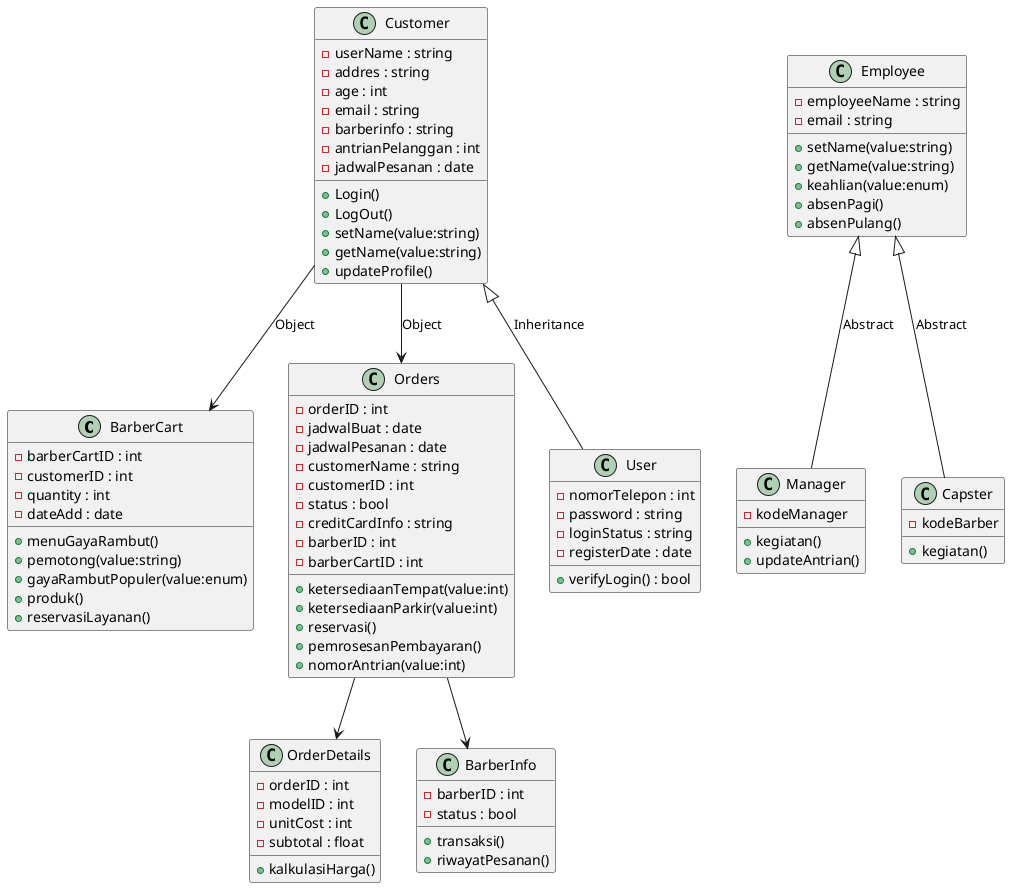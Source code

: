 @startuml
class BarberCart {
    - barberCartID : int
    - customerID : int
    - quantity : int
    - dateAdd : date
    + menuGayaRambut()
    + pemotong(value:string)
    + gayaRambutPopuler(value:enum)
    + produk()
    + reservasiLayanan()
}

class Orders {
    - orderID : int
    - jadwalBuat : date
    - jadwalPesanan : date
    - customerName : string
    - customerID : int
    - status : bool
    - creditCardInfo : string
    - barberID : int
    - barberCartID : int
    + ketersediaanTempat(value:int)
    + ketersediaanParkir(value:int)
    + reservasi()
    + pemrosesanPembayaran()
    + nomorAntrian(value:int)
}

class OrderDetails {
    - orderID : int
    - modelID : int
    - unitCost : int
    - subtotal : float
    + kalkulasiHarga()
}

class User {
    - nomorTelepon : int
    - password : string
    - loginStatus : string
    - registerDate : date
    + verifyLogin() : bool
}

class Customer {
    - userName : string
    - addres : string
    - age : int
    - email : string
    - barberinfo : string
    - antrianPelanggan : int
    - jadwalPesanan : date
    + Login()
    + LogOut()
    + setName(value:string)
    + getName(value:string)
    + updateProfile()
}

class Employee {
    - employeeName : string
    - email : string
    + setName(value:string)
    + getName(value:string)
    + keahlian(value:enum)
    + absenPagi()
    + absenPulang()
}

class Manager {
    - kodeManager
    + kegiatan()
    + updateAntrian()
}

class Capster {
    - kodeBarber
    + kegiatan()
}

class BarberInfo {
    - barberID : int
    - status : bool
    + transaksi()
    + riwayatPesanan()
}

Customer <|-- User : Inheritance
Employee <|-- Manager : Abstract
Employee <|-- Capster : Abstract
Customer --> Orders : Object
Customer --> BarberCart : Object
Orders --> OrderDetails
Orders --> BarberInfo

@enduml
